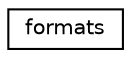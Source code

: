digraph "Graphical Class Hierarchy"
{
  edge [fontname="Helvetica",fontsize="10",labelfontname="Helvetica",labelfontsize="10"];
  node [fontname="Helvetica",fontsize="10",shape=record];
  rankdir="LR";
  Node0 [label="formats",height=0.2,width=0.4,color="black", fillcolor="white", style="filled",URL="$structformats.html"];
}
